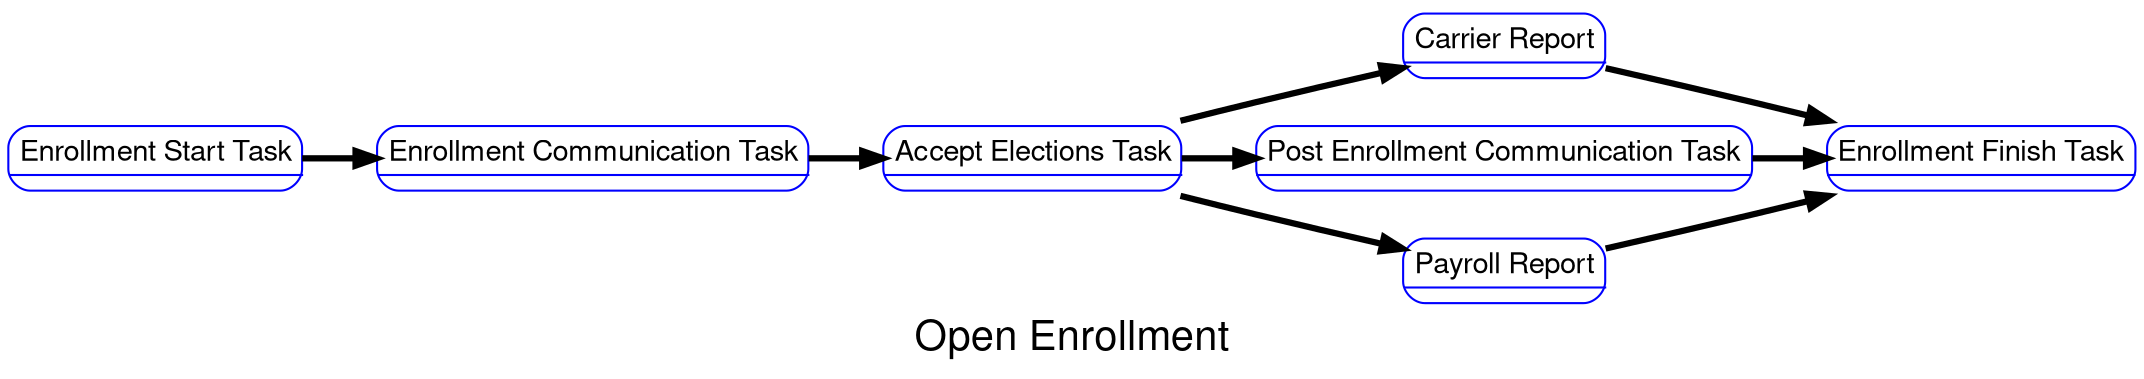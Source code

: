  digraph BusinessProcessDefinition { 
	fontname="Helvetica,Arial,sans-serif"
 	node [fontname="Helvetica,Arial,sans-serif", height=1.5]
	edge [fontname="Helvetica,Arial,sans-serif",len=2]
	label = "Open Enrollment";
	fontsize=20;
	overlap=scale;
	rankdir="LR";
 	// Terminal Nodes 
	node [shape=circle;style=filled;color=lightgray;height=1;fixedsize=true]; 
 	// Merge Nodes 
	node [shape=circle;style=filled;color=yellow;height=.5;fixedsize=true];  
 	//Task Nodes 
 	node [shape=box;style=rounded;color=blue;fixedsize=false];  
     S1_T1[label = <
          <table cellborder="0" style="rounded">
             <tr><td>Enrollment Start Task</td></tr>
             <hr/>
             <tr><td></td></tr>
          </table>
       > margin=0 shape=none]
     S1_T2[label = <
          <table cellborder="0" style="rounded">
             <tr><td>Enrollment Communication Task</td></tr>
             <hr/>
             <tr><td></td></tr>
          </table>
       > margin=0 shape=none]
     S3_T1[label = <
          <table cellborder="0" style="rounded">
             <tr><td>Carrier Report</td></tr>
             <hr/>
             <tr><td></td></tr>
          </table>
       > margin=0 shape=none]
     S5_T1[label = <
          <table cellborder="0" style="rounded">
             <tr><td>Enrollment Finish Task</td></tr>
             <hr/>
             <tr><td></td></tr>
          </table>
       > margin=0 shape=none]
     S4_T1[label = <
          <table cellborder="0" style="rounded">
             <tr><td>Post Enrollment Communication Task</td></tr>
             <hr/>
             <tr><td></td></tr>
          </table>
       > margin=0 shape=none]
     S5_T1[label = <
          <table cellborder="0" style="rounded">
             <tr><td>Enrollment Finish Task</td></tr>
             <hr/>
             <tr><td></td></tr>
          </table>
       > margin=0 shape=none]
     S2_T1[label = <
          <table cellborder="0" style="rounded">
             <tr><td>Payroll Report</td></tr>
             <hr/>
             <tr><td></td></tr>
          </table>
       > margin=0 shape=none]
     S5_T1[label = <
          <table cellborder="0" style="rounded">
             <tr><td>Enrollment Finish Task</td></tr>
             <hr/>
             <tr><td></td></tr>
          </table>
       > margin=0 shape=none]
     S1_T3[label = <
          <table cellborder="0" style="rounded">
             <tr><td>Accept Elections Task</td></tr>
             <hr/>
             <tr><td></td></tr>
          </table>
       > margin=0 shape=none]
     S2_T1[label = <
          <table cellborder="0" style="rounded">
             <tr><td>Payroll Report</td></tr>
             <hr/>
             <tr><td></td></tr>
          </table>
       > margin=0 shape=none]
     S5_T1[label = <
          <table cellborder="0" style="rounded">
             <tr><td>Enrollment Finish Task</td></tr>
             <hr/>
             <tr><td></td></tr>
          </table>
       > margin=0 shape=none]
     S3_T1[label = <
          <table cellborder="0" style="rounded">
             <tr><td>Carrier Report</td></tr>
             <hr/>
             <tr><td></td></tr>
          </table>
       > margin=0 shape=none]
     S5_T1[label = <
          <table cellborder="0" style="rounded">
             <tr><td>Enrollment Finish Task</td></tr>
             <hr/>
             <tr><td></td></tr>
          </table>
       > margin=0 shape=none]
     S4_T1[label = <
          <table cellborder="0" style="rounded">
             <tr><td>Post Enrollment Communication Task</td></tr>
             <hr/>
             <tr><td></td></tr>
          </table>
       > margin=0 shape=none]
     S5_T1[label = <
          <table cellborder="0" style="rounded">
             <tr><td>Enrollment Finish Task</td></tr>
             <hr/>
             <tr><td></td></tr>
          </table>
       > margin=0 shape=none]
 	//Events 
 	node [shape=box;style=rounded;color=blue;fixedsize=false];  
 	//Edges 
 	edge [color=black;penwidth=3.0];  
     S1_T1 -> S1_T2
     S1_T2 -> S1_T3
     S1_T3 -> S3_T1
     S3_T1 -> S5_T1
     S1_T3 -> S4_T1
     S4_T1 -> S5_T1
     S1_T3 -> S2_T1
     S2_T1 -> S5_T1
}